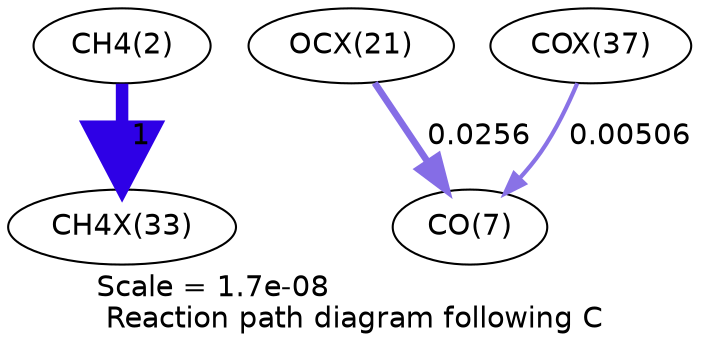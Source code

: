 digraph reaction_paths {
center=1;
s4 -> s45[fontname="Helvetica", penwidth=6, arrowsize=3, color="0.7, 1.5, 0.9"
, label=" 1"];
s39 -> s9[fontname="Helvetica", penwidth=3.23, arrowsize=1.62, color="0.7, 0.526, 0.9"
, label=" 0.0256"];
s49 -> s9[fontname="Helvetica", penwidth=2.01, arrowsize=1, color="0.7, 0.505, 0.9"
, label=" 0.00506"];
s4 [ fontname="Helvetica", label="CH4(2)"];
s9 [ fontname="Helvetica", label="CO(7)"];
s39 [ fontname="Helvetica", label="OCX(21)"];
s45 [ fontname="Helvetica", label="CH4X(33)"];
s49 [ fontname="Helvetica", label="COX(37)"];
 label = "Scale = 1.7e-08\l Reaction path diagram following C";
 fontname = "Helvetica";
}
